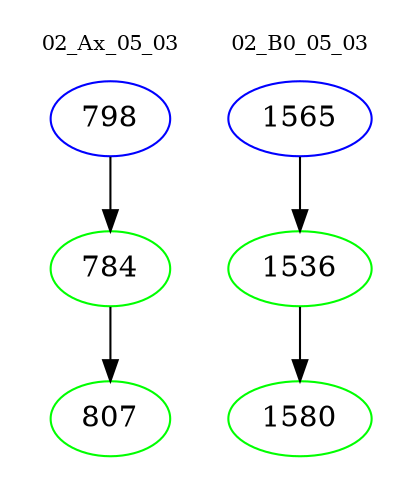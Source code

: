 digraph{
subgraph cluster_0 {
color = white
label = "02_Ax_05_03";
fontsize=10;
T0_798 [label="798", color="blue"]
T0_798 -> T0_784 [color="black"]
T0_784 [label="784", color="green"]
T0_784 -> T0_807 [color="black"]
T0_807 [label="807", color="green"]
}
subgraph cluster_1 {
color = white
label = "02_B0_05_03";
fontsize=10;
T1_1565 [label="1565", color="blue"]
T1_1565 -> T1_1536 [color="black"]
T1_1536 [label="1536", color="green"]
T1_1536 -> T1_1580 [color="black"]
T1_1580 [label="1580", color="green"]
}
}
